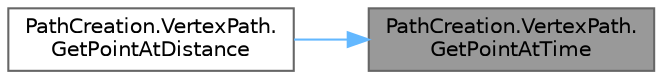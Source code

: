 digraph "PathCreation.VertexPath.GetPointAtTime"
{
 // LATEX_PDF_SIZE
  bgcolor="transparent";
  edge [fontname=Helvetica,fontsize=10,labelfontname=Helvetica,labelfontsize=10];
  node [fontname=Helvetica,fontsize=10,shape=box,height=0.2,width=0.4];
  rankdir="RL";
  Node1 [id="Node000001",label="PathCreation.VertexPath.\lGetPointAtTime",height=0.2,width=0.4,color="gray40", fillcolor="grey60", style="filled", fontcolor="black",tooltip="Gets point on path based on 'time' (where 0 is start, and 1 is end of path)."];
  Node1 -> Node2 [id="edge3_Node000001_Node000002",dir="back",color="steelblue1",style="solid",tooltip=" "];
  Node2 [id="Node000002",label="PathCreation.VertexPath.\lGetPointAtDistance",height=0.2,width=0.4,color="grey40", fillcolor="white", style="filled",URL="$class_path_creation_1_1_vertex_path.html#a6607272330d6ab96086d8588c6f09d20",tooltip="Gets point on path based on distance travelled."];
}
